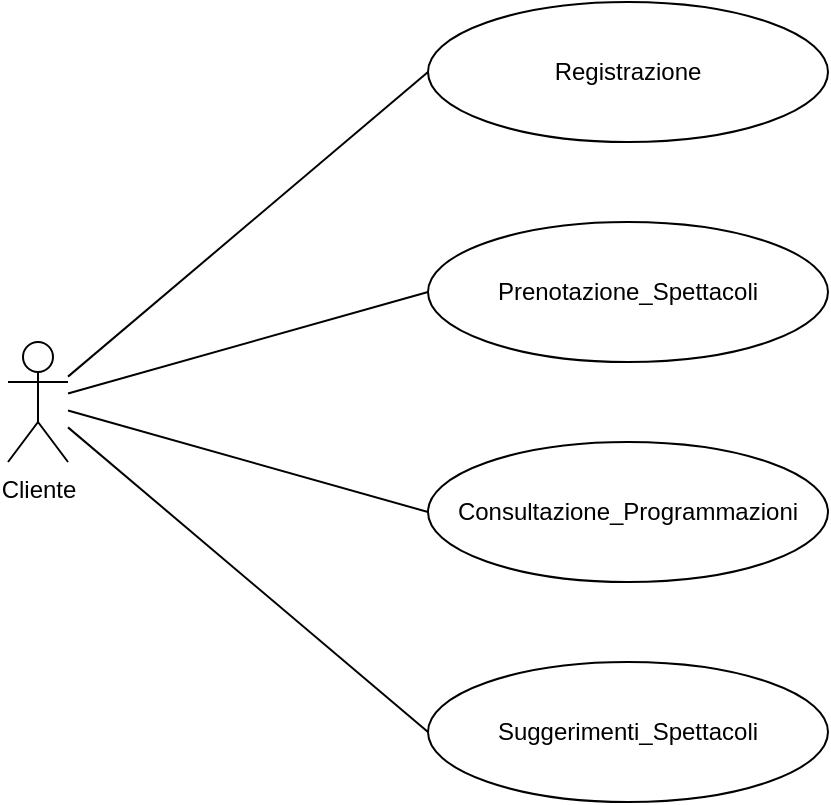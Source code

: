 <mxfile version="24.4.13" type="device">
  <diagram name="Pagina-1" id="si0wQ0l1tiX7Fm2jgNS1">
    <mxGraphModel dx="1434" dy="876" grid="1" gridSize="10" guides="1" tooltips="1" connect="1" arrows="1" fold="1" page="1" pageScale="1" pageWidth="1169" pageHeight="827" math="0" shadow="0">
      <root>
        <mxCell id="0" />
        <mxCell id="1" parent="0" />
        <mxCell id="D0GV_qfvKO89w9xB9qcV-1" value="Cliente" style="shape=umlActor;verticalLabelPosition=bottom;verticalAlign=top;html=1;" vertex="1" parent="1">
          <mxGeometry x="90" y="340" width="30" height="60" as="geometry" />
        </mxCell>
        <mxCell id="D0GV_qfvKO89w9xB9qcV-2" value="Registrazione" style="ellipse;whiteSpace=wrap;html=1;" vertex="1" parent="1">
          <mxGeometry x="300" y="170" width="200" height="70" as="geometry" />
        </mxCell>
        <mxCell id="D0GV_qfvKO89w9xB9qcV-3" value="Prenotazione_Spettacoli" style="ellipse;whiteSpace=wrap;html=1;" vertex="1" parent="1">
          <mxGeometry x="300" y="280" width="200" height="70" as="geometry" />
        </mxCell>
        <mxCell id="D0GV_qfvKO89w9xB9qcV-4" value="Consultazione_Programmazioni" style="ellipse;whiteSpace=wrap;html=1;" vertex="1" parent="1">
          <mxGeometry x="300" y="390" width="200" height="70" as="geometry" />
        </mxCell>
        <mxCell id="D0GV_qfvKO89w9xB9qcV-5" value="Suggerimenti_Spettacoli" style="ellipse;whiteSpace=wrap;html=1;" vertex="1" parent="1">
          <mxGeometry x="300" y="500" width="200" height="70" as="geometry" />
        </mxCell>
        <mxCell id="D0GV_qfvKO89w9xB9qcV-7" value="" style="endArrow=none;html=1;rounded=0;entryX=0;entryY=0.5;entryDx=0;entryDy=0;" edge="1" parent="1" source="D0GV_qfvKO89w9xB9qcV-1" target="D0GV_qfvKO89w9xB9qcV-2">
          <mxGeometry width="50" height="50" relative="1" as="geometry">
            <mxPoint x="400" y="420" as="sourcePoint" />
            <mxPoint x="450" y="370" as="targetPoint" />
          </mxGeometry>
        </mxCell>
        <mxCell id="D0GV_qfvKO89w9xB9qcV-8" value="" style="endArrow=none;html=1;rounded=0;entryX=0;entryY=0.5;entryDx=0;entryDy=0;" edge="1" parent="1" source="D0GV_qfvKO89w9xB9qcV-1" target="D0GV_qfvKO89w9xB9qcV-3">
          <mxGeometry width="50" height="50" relative="1" as="geometry">
            <mxPoint x="130" y="367" as="sourcePoint" />
            <mxPoint x="310" y="215" as="targetPoint" />
          </mxGeometry>
        </mxCell>
        <mxCell id="D0GV_qfvKO89w9xB9qcV-9" value="" style="endArrow=none;html=1;rounded=0;entryX=0;entryY=0.5;entryDx=0;entryDy=0;" edge="1" parent="1" source="D0GV_qfvKO89w9xB9qcV-1" target="D0GV_qfvKO89w9xB9qcV-4">
          <mxGeometry width="50" height="50" relative="1" as="geometry">
            <mxPoint x="130" y="376" as="sourcePoint" />
            <mxPoint x="310" y="325" as="targetPoint" />
          </mxGeometry>
        </mxCell>
        <mxCell id="D0GV_qfvKO89w9xB9qcV-10" value="" style="endArrow=none;html=1;rounded=0;entryX=0;entryY=0.5;entryDx=0;entryDy=0;" edge="1" parent="1" source="D0GV_qfvKO89w9xB9qcV-1" target="D0GV_qfvKO89w9xB9qcV-5">
          <mxGeometry width="50" height="50" relative="1" as="geometry">
            <mxPoint x="130" y="384" as="sourcePoint" />
            <mxPoint x="310" y="435" as="targetPoint" />
          </mxGeometry>
        </mxCell>
      </root>
    </mxGraphModel>
  </diagram>
</mxfile>
